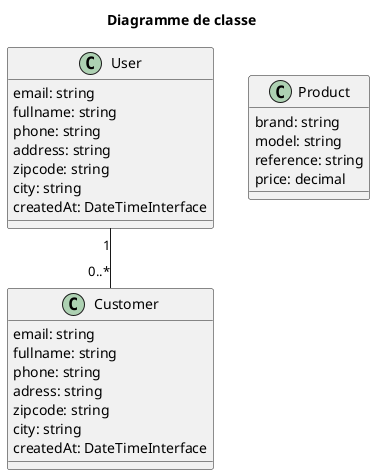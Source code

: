 @startuml Classes
'see:https://plantuml.com/fr/class-diagram

title: Diagramme de classe

        class User {
            {field} email: string
            {field} fullname: string
            {field} phone: string
            {field} address: string
            {field} zipcode: string
            {field} city: string
            {field} createdAt: DateTimeInterface
        }

        class Customer {
            {field} email: string
            {field} fullname: string
            {field} phone: string
            {field} adress: string
            {field} zipcode: string
            {field} city: string
            {field} createdAt: DateTimeInterface
        }

        class Product {
            {field} brand: string
            {field} model: string
            {field} reference: string
            {field} price: decimal
        }

        User "1" -- "0..*" Customer

@enduml